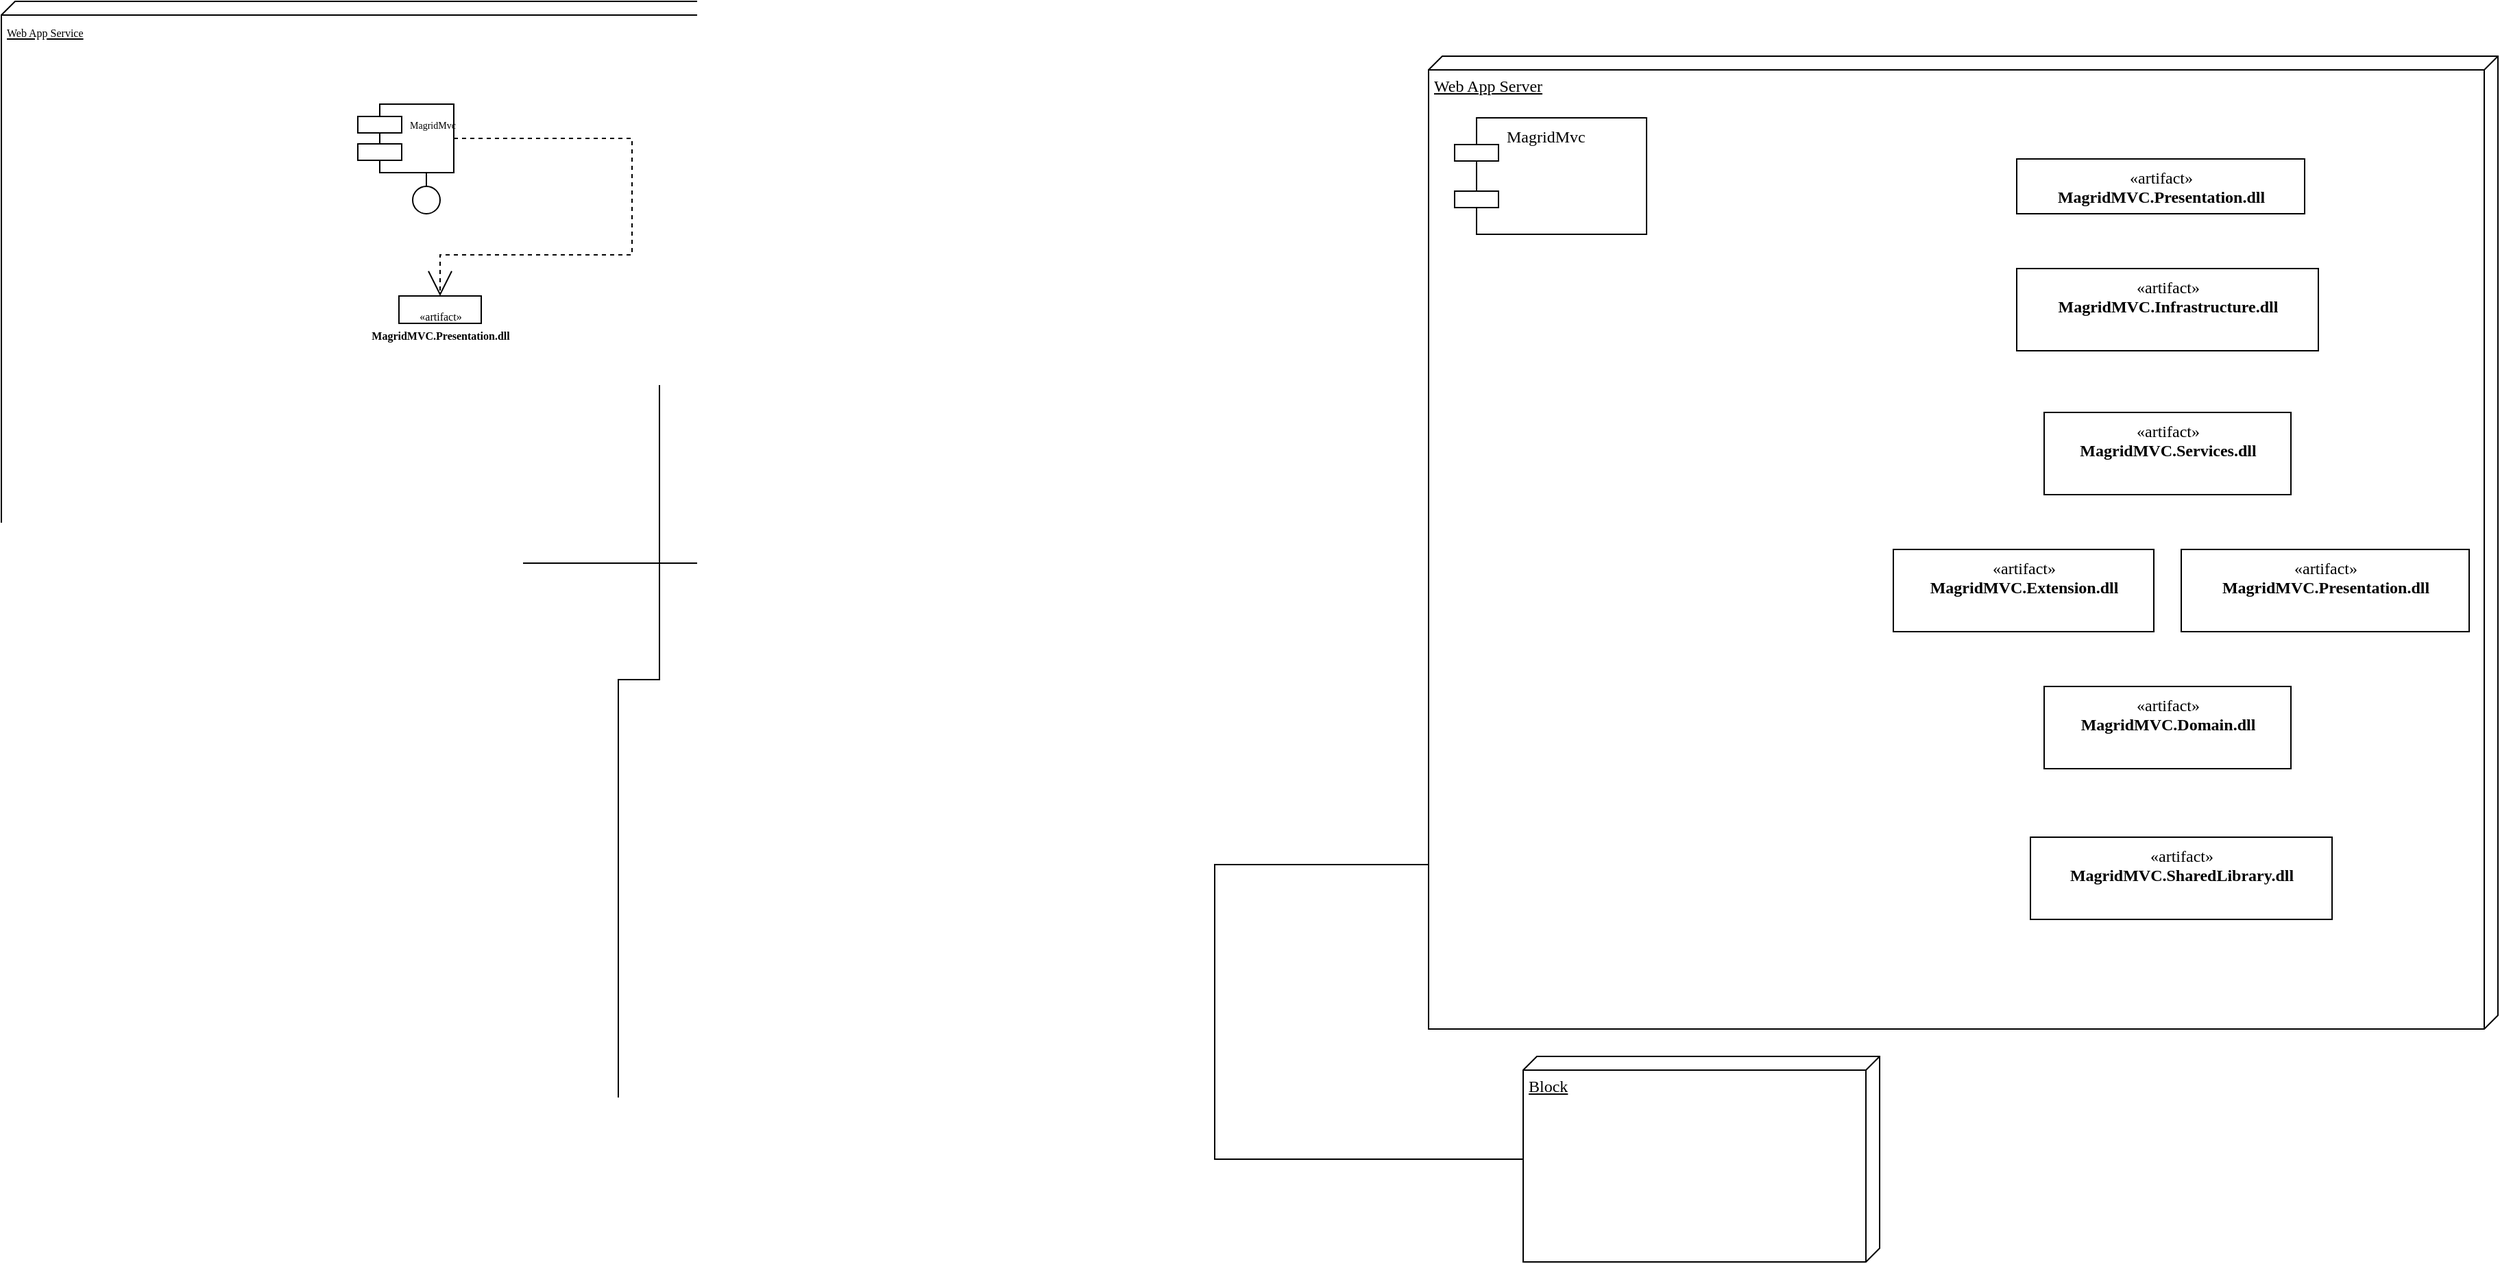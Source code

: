 <mxfile version="24.7.17">
  <diagram name="Page-1" id="5f0bae14-7c28-e335-631c-24af17079c00">
    <mxGraphModel dx="1752" dy="481" grid="1" gridSize="10" guides="1" tooltips="1" connect="1" arrows="1" fold="1" page="1" pageScale="1" pageWidth="827" pageHeight="1169" background="none" math="0" shadow="0">
      <root>
        <mxCell id="0" />
        <mxCell id="1" parent="0" />
        <mxCell id="39150e848f15840c-1" value="&lt;span style=&quot;font-size: 8px;&quot;&gt;Web App Service&lt;/span&gt;" style="verticalAlign=top;align=left;spacingTop=8;spacingLeft=2;spacingRight=12;shape=cube;size=10;direction=south;fontStyle=4;html=1;rounded=0;shadow=0;comic=0;labelBackgroundColor=none;strokeWidth=1;fontFamily=Verdana;fontSize=12" parent="1" vertex="1">
          <mxGeometry x="-190" width="790" height="410" as="geometry" />
        </mxCell>
        <mxCell id="39150e848f15840c-2" value="Web App Server" style="verticalAlign=top;align=left;spacingTop=8;spacingLeft=2;spacingRight=12;shape=cube;size=10;direction=south;fontStyle=4;html=1;rounded=0;shadow=0;comic=0;labelBackgroundColor=none;strokeWidth=1;fontFamily=Verdana;fontSize=12;flipH=0;flipV=0;" parent="1" vertex="1">
          <mxGeometry x="851" y="40" width="780" height="710" as="geometry" />
        </mxCell>
        <mxCell id="39150e848f15840c-3" value="Block" style="verticalAlign=top;align=left;spacingTop=8;spacingLeft=2;spacingRight=12;shape=cube;size=10;direction=south;fontStyle=4;html=1;rounded=0;shadow=0;comic=0;labelBackgroundColor=none;strokeWidth=1;fontFamily=Verdana;fontSize=12" parent="1" vertex="1">
          <mxGeometry x="920" y="770" width="260" height="150" as="geometry" />
        </mxCell>
        <mxCell id="39150e848f15840c-4" value="&lt;font style=&quot;&quot;&gt;&lt;span style=&quot;font-size: 8px;&quot;&gt;«artifact»&lt;/span&gt;&lt;br&gt;&lt;span style=&quot;font-size: 8px;&quot;&gt;&lt;b&gt;MagridMVC.Presentation.dll&lt;/b&gt;&lt;/span&gt;&lt;br&gt;&lt;/font&gt;&lt;div&gt;&lt;font style=&quot;&quot;&gt;&lt;span style=&quot;font-size: 8px;&quot;&gt;&lt;b&gt;&lt;br&gt;&lt;/b&gt;&lt;/span&gt;&lt;/font&gt;&lt;/div&gt;" style="html=1;rounded=0;shadow=0;comic=0;labelBackgroundColor=none;strokeWidth=1;fontFamily=Verdana;fontSize=12;align=center;verticalAlign=top;" parent="1" vertex="1">
          <mxGeometry x="100" y="215" width="60" height="20" as="geometry" />
        </mxCell>
        <mxCell id="39150e848f15840c-5" value="&lt;font style=&quot;font-size: 7px;&quot;&gt;MagridMvc&lt;/font&gt;" style="shape=component;align=left;spacingLeft=36;rounded=0;shadow=0;comic=0;labelBackgroundColor=none;strokeWidth=1;fontFamily=Verdana;fontSize=12;html=1;verticalAlign=top;" parent="1" vertex="1">
          <mxGeometry x="70" y="75" width="70" height="50" as="geometry" />
        </mxCell>
        <mxCell id="39150e848f15840c-6" value="" style="ellipse;whiteSpace=wrap;html=1;rounded=0;shadow=0;comic=0;labelBackgroundColor=none;strokeWidth=1;fontFamily=Verdana;fontSize=12;align=center;verticalAlign=top;" parent="1" vertex="1">
          <mxGeometry x="110" y="135" width="20" height="20" as="geometry" />
        </mxCell>
        <mxCell id="39150e848f15840c-14" style="edgeStyle=elbowEdgeStyle;rounded=0;html=1;labelBackgroundColor=none;startArrow=none;startFill=0;startSize=8;endArrow=none;endFill=0;endSize=16;fontFamily=Verdana;fontSize=12;verticalAlign=top;" parent="1" source="39150e848f15840c-6" target="39150e848f15840c-5" edge="1">
          <mxGeometry relative="1" as="geometry" />
        </mxCell>
        <mxCell id="39150e848f15840c-15" style="edgeStyle=orthogonalEdgeStyle;rounded=0;html=1;labelBackgroundColor=none;startArrow=none;startFill=0;startSize=8;endArrow=open;endFill=0;endSize=16;fontFamily=Verdana;fontSize=12;dashed=1;verticalAlign=top;" parent="1" source="39150e848f15840c-5" target="39150e848f15840c-4" edge="1">
          <mxGeometry relative="1" as="geometry">
            <Array as="points">
              <mxPoint x="270" y="100" />
              <mxPoint x="270" y="185" />
            </Array>
          </mxGeometry>
        </mxCell>
        <mxCell id="39150e848f15840c-17" style="edgeStyle=orthogonalEdgeStyle;rounded=0;html=1;labelBackgroundColor=none;startArrow=none;startFill=0;startSize=8;endArrow=none;endFill=0;endSize=16;fontFamily=Verdana;fontSize=12;verticalAlign=top;" parent="1" source="39150e848f15840c-3" target="39150e848f15840c-2" edge="1">
          <mxGeometry relative="1" as="geometry">
            <Array as="points">
              <mxPoint x="695" y="845" />
              <mxPoint x="695" y="630" />
              <mxPoint x="1240" y="630" />
            </Array>
          </mxGeometry>
        </mxCell>
        <mxCell id="39150e848f15840c-18" style="edgeStyle=orthogonalEdgeStyle;rounded=0;html=1;labelBackgroundColor=none;startArrow=none;startFill=0;startSize=8;endArrow=none;endFill=0;endSize=16;fontFamily=Verdana;fontSize=12;verticalAlign=top;" parent="1" edge="1">
          <mxGeometry relative="1" as="geometry">
            <Array as="points">
              <mxPoint x="260" y="495" />
            </Array>
            <mxPoint x="260" y="800" as="sourcePoint" />
            <mxPoint x="290" y="280" as="targetPoint" />
          </mxGeometry>
        </mxCell>
        <mxCell id="39150e848f15840c-7" value="MagridMvc" style="shape=component;align=left;spacingLeft=36;rounded=0;shadow=0;comic=0;labelBackgroundColor=none;strokeWidth=1;fontFamily=Verdana;fontSize=12;html=1;verticalAlign=top;flipH=0;flipV=0;" parent="1" vertex="1">
          <mxGeometry x="870" y="85" width="140" height="85" as="geometry" />
        </mxCell>
        <mxCell id="39150e848f15840c-8" value="«artifact»&lt;br&gt;&lt;b&gt;MagridMVC.Presentation.dll&lt;/b&gt;" style="html=1;rounded=0;shadow=0;comic=0;labelBackgroundColor=none;strokeWidth=1;fontFamily=Verdana;fontSize=12;align=center;verticalAlign=top;flipH=0;flipV=0;" parent="1" vertex="1">
          <mxGeometry x="1280" y="115" width="210" height="40" as="geometry" />
        </mxCell>
        <mxCell id="nldJ0U19RzKdqp_YIV6V-9" value="«artifact»&lt;br&gt;&lt;b&gt;MagridMVC.Infrastructure.dll&lt;/b&gt;&lt;div&gt;&lt;b&gt;&lt;br&gt;&lt;/b&gt;&lt;/div&gt;" style="html=1;rounded=0;shadow=0;comic=0;labelBackgroundColor=none;strokeWidth=1;fontFamily=Verdana;fontSize=12;align=center;verticalAlign=top;flipH=0;flipV=0;" vertex="1" parent="1">
          <mxGeometry x="1280" y="195" width="220" height="60" as="geometry" />
        </mxCell>
        <mxCell id="nldJ0U19RzKdqp_YIV6V-10" value="«artifact»&lt;br&gt;&lt;b&gt;MagridMVC.Services.dll&lt;/b&gt;&lt;div&gt;&lt;b&gt;&lt;br&gt;&lt;/b&gt;&lt;/div&gt;" style="html=1;rounded=0;shadow=0;comic=0;labelBackgroundColor=none;strokeWidth=1;fontFamily=Verdana;fontSize=12;align=center;verticalAlign=top;flipH=0;flipV=0;" vertex="1" parent="1">
          <mxGeometry x="1300" y="300" width="180" height="60" as="geometry" />
        </mxCell>
        <mxCell id="nldJ0U19RzKdqp_YIV6V-11" value="«artifact»&lt;br&gt;&lt;b&gt;MagridMVC.Presentation.dll&lt;/b&gt;&lt;div&gt;&lt;b&gt;&lt;br&gt;&lt;/b&gt;&lt;/div&gt;" style="html=1;rounded=0;shadow=0;comic=0;labelBackgroundColor=none;strokeWidth=1;fontFamily=Verdana;fontSize=12;align=center;verticalAlign=top;flipH=0;flipV=0;" vertex="1" parent="1">
          <mxGeometry x="1400" y="400" width="210" height="60" as="geometry" />
        </mxCell>
        <mxCell id="nldJ0U19RzKdqp_YIV6V-12" value="«artifact»&lt;br&gt;&lt;b&gt;MagridMVC.Domain.dll&lt;/b&gt;&lt;div&gt;&lt;b&gt;&lt;br&gt;&lt;/b&gt;&lt;/div&gt;" style="html=1;rounded=0;shadow=0;comic=0;labelBackgroundColor=none;strokeWidth=1;fontFamily=Verdana;fontSize=12;align=center;verticalAlign=top;flipH=0;flipV=0;" vertex="1" parent="1">
          <mxGeometry x="1300" y="500" width="180" height="60" as="geometry" />
        </mxCell>
        <mxCell id="nldJ0U19RzKdqp_YIV6V-13" value="«artifact»&lt;br&gt;&lt;b&gt;MagridMVC.SharedLibrary.dll&lt;/b&gt;&lt;div&gt;&lt;b&gt;&lt;br&gt;&lt;/b&gt;&lt;/div&gt;" style="html=1;rounded=0;shadow=0;comic=0;labelBackgroundColor=none;strokeWidth=1;fontFamily=Verdana;fontSize=12;align=center;verticalAlign=top;flipH=0;flipV=0;" vertex="1" parent="1">
          <mxGeometry x="1290" y="610" width="220" height="60" as="geometry" />
        </mxCell>
        <mxCell id="nldJ0U19RzKdqp_YIV6V-14" value="«artifact»&lt;br&gt;&lt;b&gt;MagridMVC.Extension.dll&lt;/b&gt;&lt;div&gt;&lt;b&gt;&lt;br&gt;&lt;/b&gt;&lt;/div&gt;" style="html=1;rounded=0;shadow=0;comic=0;labelBackgroundColor=none;strokeWidth=1;fontFamily=Verdana;fontSize=12;align=center;verticalAlign=top;flipH=0;flipV=0;" vertex="1" parent="1">
          <mxGeometry x="1190" y="400" width="190" height="60" as="geometry" />
        </mxCell>
      </root>
    </mxGraphModel>
  </diagram>
</mxfile>
